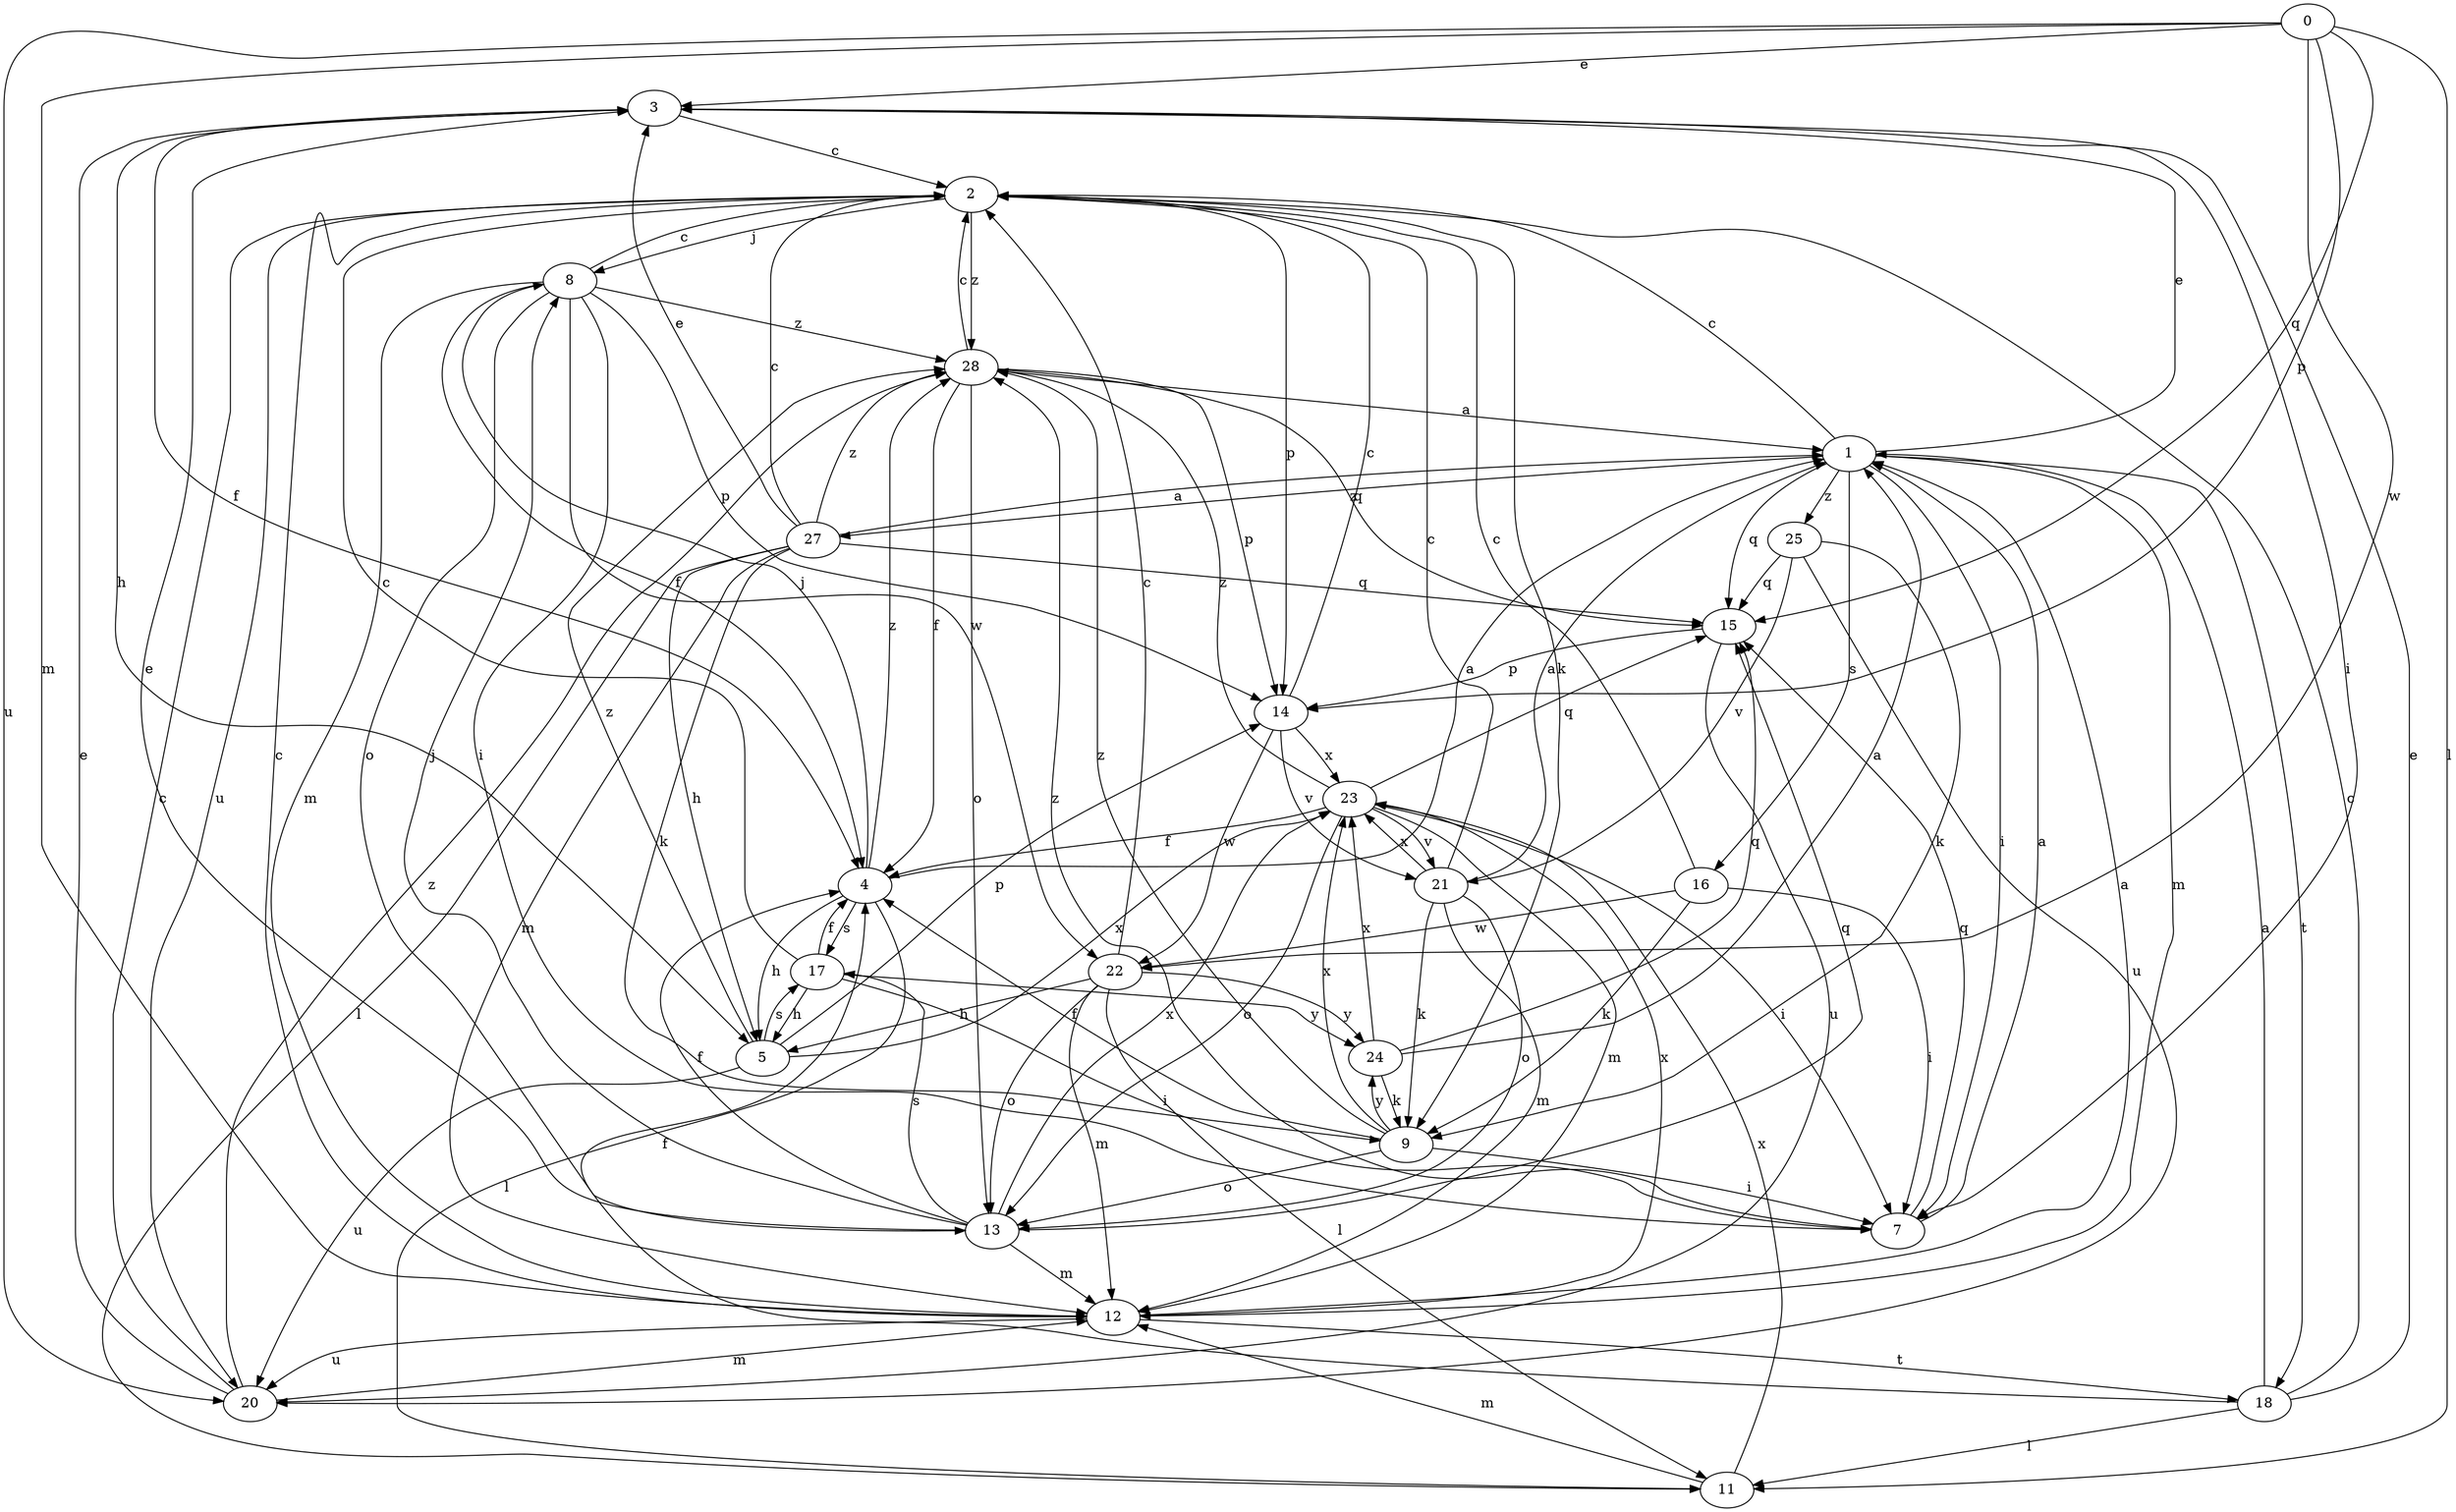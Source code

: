 strict digraph  {
0;
1;
2;
3;
4;
5;
7;
8;
9;
11;
12;
13;
14;
15;
16;
17;
18;
20;
21;
22;
23;
24;
25;
27;
28;
0 -> 3  [label=e];
0 -> 11  [label=l];
0 -> 12  [label=m];
0 -> 14  [label=p];
0 -> 15  [label=q];
0 -> 20  [label=u];
0 -> 22  [label=w];
1 -> 2  [label=c];
1 -> 3  [label=e];
1 -> 7  [label=i];
1 -> 12  [label=m];
1 -> 15  [label=q];
1 -> 16  [label=s];
1 -> 18  [label=t];
1 -> 25  [label=z];
1 -> 27  [label=z];
2 -> 8  [label=j];
2 -> 9  [label=k];
2 -> 14  [label=p];
2 -> 20  [label=u];
2 -> 28  [label=z];
3 -> 2  [label=c];
3 -> 4  [label=f];
3 -> 5  [label=h];
3 -> 7  [label=i];
4 -> 1  [label=a];
4 -> 5  [label=h];
4 -> 8  [label=j];
4 -> 11  [label=l];
4 -> 17  [label=s];
4 -> 28  [label=z];
5 -> 14  [label=p];
5 -> 17  [label=s];
5 -> 20  [label=u];
5 -> 23  [label=x];
5 -> 28  [label=z];
7 -> 1  [label=a];
7 -> 15  [label=q];
7 -> 28  [label=z];
8 -> 2  [label=c];
8 -> 4  [label=f];
8 -> 7  [label=i];
8 -> 12  [label=m];
8 -> 13  [label=o];
8 -> 14  [label=p];
8 -> 22  [label=w];
8 -> 28  [label=z];
9 -> 4  [label=f];
9 -> 7  [label=i];
9 -> 13  [label=o];
9 -> 23  [label=x];
9 -> 24  [label=y];
9 -> 28  [label=z];
11 -> 12  [label=m];
11 -> 23  [label=x];
12 -> 1  [label=a];
12 -> 2  [label=c];
12 -> 18  [label=t];
12 -> 20  [label=u];
12 -> 23  [label=x];
13 -> 3  [label=e];
13 -> 4  [label=f];
13 -> 8  [label=j];
13 -> 12  [label=m];
13 -> 15  [label=q];
13 -> 17  [label=s];
13 -> 23  [label=x];
14 -> 2  [label=c];
14 -> 21  [label=v];
14 -> 22  [label=w];
14 -> 23  [label=x];
15 -> 14  [label=p];
15 -> 20  [label=u];
16 -> 2  [label=c];
16 -> 7  [label=i];
16 -> 9  [label=k];
16 -> 22  [label=w];
17 -> 2  [label=c];
17 -> 4  [label=f];
17 -> 5  [label=h];
17 -> 7  [label=i];
17 -> 24  [label=y];
18 -> 1  [label=a];
18 -> 2  [label=c];
18 -> 3  [label=e];
18 -> 4  [label=f];
18 -> 11  [label=l];
20 -> 2  [label=c];
20 -> 3  [label=e];
20 -> 12  [label=m];
20 -> 28  [label=z];
21 -> 1  [label=a];
21 -> 2  [label=c];
21 -> 9  [label=k];
21 -> 12  [label=m];
21 -> 13  [label=o];
21 -> 23  [label=x];
22 -> 2  [label=c];
22 -> 5  [label=h];
22 -> 11  [label=l];
22 -> 12  [label=m];
22 -> 13  [label=o];
22 -> 24  [label=y];
23 -> 4  [label=f];
23 -> 7  [label=i];
23 -> 12  [label=m];
23 -> 13  [label=o];
23 -> 15  [label=q];
23 -> 21  [label=v];
23 -> 28  [label=z];
24 -> 1  [label=a];
24 -> 9  [label=k];
24 -> 15  [label=q];
24 -> 23  [label=x];
25 -> 9  [label=k];
25 -> 15  [label=q];
25 -> 20  [label=u];
25 -> 21  [label=v];
27 -> 1  [label=a];
27 -> 2  [label=c];
27 -> 3  [label=e];
27 -> 5  [label=h];
27 -> 9  [label=k];
27 -> 11  [label=l];
27 -> 12  [label=m];
27 -> 15  [label=q];
27 -> 28  [label=z];
28 -> 1  [label=a];
28 -> 2  [label=c];
28 -> 4  [label=f];
28 -> 13  [label=o];
28 -> 14  [label=p];
28 -> 15  [label=q];
}
